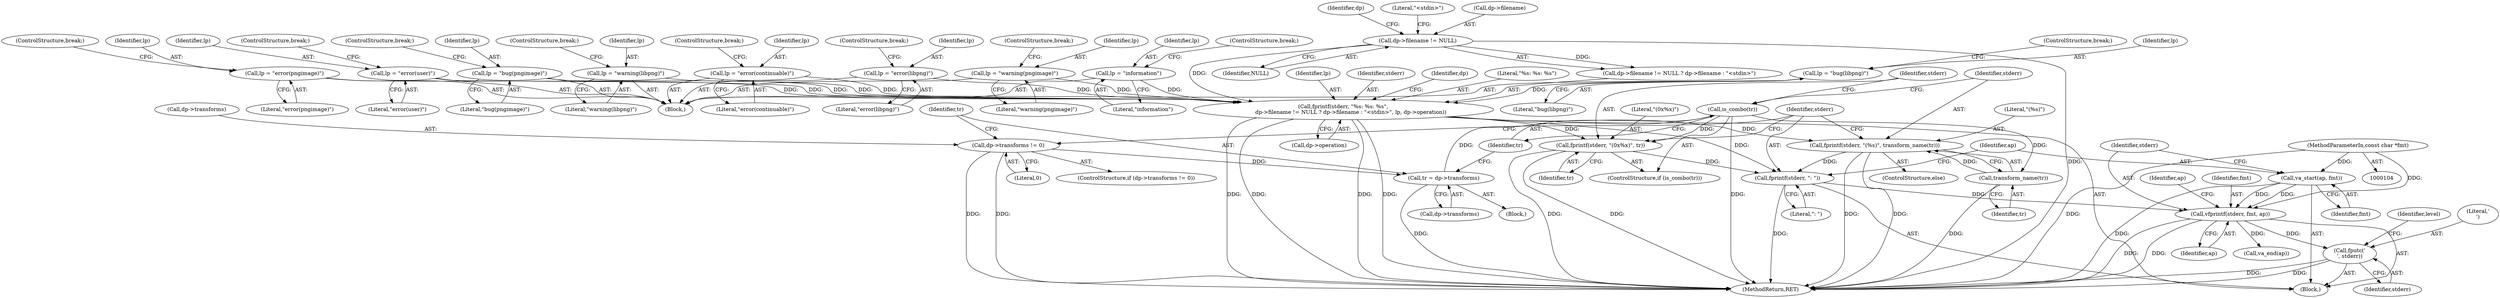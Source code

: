 digraph "0_Android_9d4853418ab2f754c2b63e091c29c5529b8b86ca_22@API" {
"1000237" [label="(Call,fputc('\n', stderr))"];
"1000231" [label="(Call,vfprintf(stderr, fmt, ap))"];
"1000225" [label="(Call,fprintf(stderr, \": \"))"];
"1000220" [label="(Call,fprintf(stderr, \"(%s)\", transform_name(tr)))"];
"1000182" [label="(Call,fprintf(stderr, \"%s: %s: %s\",\n         dp->filename != NULL ? dp->filename : \"<stdin>\", lp, dp->operation))"];
"1000186" [label="(Call,dp->filename != NULL)"];
"1000158" [label="(Call,lp = \"bug(libpng)\")"];
"1000163" [label="(Call,lp = \"error(pngimage)\")"];
"1000168" [label="(Call,lp = \"error(user)\")"];
"1000178" [label="(Call,lp = \"bug(pngimage)\")"];
"1000138" [label="(Call,lp = \"warning(libpng)\")"];
"1000148" [label="(Call,lp = \"error(continuable)\")"];
"1000153" [label="(Call,lp = \"error(libpng)\")"];
"1000143" [label="(Call,lp = \"warning(pngimage)\")"];
"1000133" [label="(Call,lp = \"information\")"];
"1000223" [label="(Call,transform_name(tr))"];
"1000213" [label="(Call,is_combo(tr))"];
"1000207" [label="(Call,tr = dp->transforms)"];
"1000200" [label="(Call,dp->transforms != 0)"];
"1000215" [label="(Call,fprintf(stderr, \"(0x%x)\", tr))"];
"1000228" [label="(Call,va_start(ap, fmt))"];
"1000107" [label="(MethodParameterIn,const char *fmt)"];
"1000195" [label="(Identifier,lp)"];
"1000228" [label="(Call,va_start(ap, fmt))"];
"1000180" [label="(Literal,\"bug(pngimage)\")"];
"1000140" [label="(Literal,\"warning(libpng)\")"];
"1000153" [label="(Call,lp = \"error(libpng)\")"];
"1000235" [label="(Call,va_end(ap))"];
"1000155" [label="(Literal,\"error(libpng)\")"];
"1000150" [label="(Literal,\"error(continuable)\")"];
"1000192" [label="(Identifier,dp)"];
"1000216" [label="(Identifier,stderr)"];
"1000239" [label="(Identifier,stderr)"];
"1000169" [label="(Identifier,lp)"];
"1000145" [label="(Literal,\"warning(pngimage)\")"];
"1000212" [label="(ControlStructure,if (is_combo(tr)))"];
"1000236" [label="(Identifier,ap)"];
"1000217" [label="(Literal,\"(0x%x)\")"];
"1000166" [label="(ControlStructure,break;)"];
"1000181" [label="(ControlStructure,break;)"];
"1000182" [label="(Call,fprintf(stderr, \"%s: %s: %s\",\n         dp->filename != NULL ? dp->filename : \"<stdin>\", lp, dp->operation))"];
"1000194" [label="(Literal,\"<stdin>\")"];
"1000213" [label="(Call,is_combo(tr))"];
"1000226" [label="(Identifier,stderr)"];
"1000141" [label="(ControlStructure,break;)"];
"1000183" [label="(Identifier,stderr)"];
"1000156" [label="(ControlStructure,break;)"];
"1000163" [label="(Call,lp = \"error(pngimage)\")"];
"1000135" [label="(Literal,\"information\")"];
"1000233" [label="(Identifier,fmt)"];
"1000219" [label="(ControlStructure,else)"];
"1000232" [label="(Identifier,stderr)"];
"1000209" [label="(Call,dp->transforms)"];
"1000185" [label="(Call,dp->filename != NULL ? dp->filename : \"<stdin>\")"];
"1000222" [label="(Literal,\"(%s)\")"];
"1000260" [label="(MethodReturn,RET)"];
"1000229" [label="(Identifier,ap)"];
"1000134" [label="(Identifier,lp)"];
"1000220" [label="(Call,fprintf(stderr, \"(%s)\", transform_name(tr)))"];
"1000207" [label="(Call,tr = dp->transforms)"];
"1000238" [label="(Literal,'\n')"];
"1000126" [label="(Block,)"];
"1000199" [label="(ControlStructure,if (dp->transforms != 0))"];
"1000158" [label="(Call,lp = \"bug(libpng)\")"];
"1000214" [label="(Identifier,tr)"];
"1000204" [label="(Literal,0)"];
"1000234" [label="(Identifier,ap)"];
"1000171" [label="(ControlStructure,break;)"];
"1000143" [label="(Call,lp = \"warning(pngimage)\")"];
"1000154" [label="(Identifier,lp)"];
"1000138" [label="(Call,lp = \"warning(libpng)\")"];
"1000237" [label="(Call,fputc('\n', stderr))"];
"1000170" [label="(Literal,\"error(user)\")"];
"1000223" [label="(Call,transform_name(tr))"];
"1000151" [label="(ControlStructure,break;)"];
"1000164" [label="(Identifier,lp)"];
"1000165" [label="(Literal,\"error(pngimage)\")"];
"1000107" [label="(MethodParameterIn,const char *fmt)"];
"1000202" [label="(Identifier,dp)"];
"1000149" [label="(Identifier,lp)"];
"1000187" [label="(Call,dp->filename)"];
"1000196" [label="(Call,dp->operation)"];
"1000225" [label="(Call,fprintf(stderr, \": \"))"];
"1000231" [label="(Call,vfprintf(stderr, fmt, ap))"];
"1000148" [label="(Call,lp = \"error(continuable)\")"];
"1000146" [label="(ControlStructure,break;)"];
"1000243" [label="(Identifier,level)"];
"1000190" [label="(Identifier,NULL)"];
"1000144" [label="(Identifier,lp)"];
"1000200" [label="(Call,dp->transforms != 0)"];
"1000168" [label="(Call,lp = \"error(user)\")"];
"1000227" [label="(Literal,\": \")"];
"1000186" [label="(Call,dp->filename != NULL)"];
"1000136" [label="(ControlStructure,break;)"];
"1000161" [label="(ControlStructure,break;)"];
"1000160" [label="(Literal,\"bug(libpng)\")"];
"1000131" [label="(Block,)"];
"1000133" [label="(Call,lp = \"information\")"];
"1000221" [label="(Identifier,stderr)"];
"1000230" [label="(Identifier,fmt)"];
"1000184" [label="(Literal,\"%s: %s: %s\")"];
"1000178" [label="(Call,lp = \"bug(pngimage)\")"];
"1000201" [label="(Call,dp->transforms)"];
"1000139" [label="(Identifier,lp)"];
"1000224" [label="(Identifier,tr)"];
"1000159" [label="(Identifier,lp)"];
"1000208" [label="(Identifier,tr)"];
"1000218" [label="(Identifier,tr)"];
"1000179" [label="(Identifier,lp)"];
"1000205" [label="(Block,)"];
"1000215" [label="(Call,fprintf(stderr, \"(0x%x)\", tr))"];
"1000237" -> "1000126"  [label="AST: "];
"1000237" -> "1000239"  [label="CFG: "];
"1000238" -> "1000237"  [label="AST: "];
"1000239" -> "1000237"  [label="AST: "];
"1000243" -> "1000237"  [label="CFG: "];
"1000237" -> "1000260"  [label="DDG: "];
"1000237" -> "1000260"  [label="DDG: "];
"1000231" -> "1000237"  [label="DDG: "];
"1000231" -> "1000126"  [label="AST: "];
"1000231" -> "1000234"  [label="CFG: "];
"1000232" -> "1000231"  [label="AST: "];
"1000233" -> "1000231"  [label="AST: "];
"1000234" -> "1000231"  [label="AST: "];
"1000236" -> "1000231"  [label="CFG: "];
"1000231" -> "1000260"  [label="DDG: "];
"1000231" -> "1000260"  [label="DDG: "];
"1000225" -> "1000231"  [label="DDG: "];
"1000228" -> "1000231"  [label="DDG: "];
"1000228" -> "1000231"  [label="DDG: "];
"1000107" -> "1000231"  [label="DDG: "];
"1000231" -> "1000235"  [label="DDG: "];
"1000225" -> "1000126"  [label="AST: "];
"1000225" -> "1000227"  [label="CFG: "];
"1000226" -> "1000225"  [label="AST: "];
"1000227" -> "1000225"  [label="AST: "];
"1000229" -> "1000225"  [label="CFG: "];
"1000225" -> "1000260"  [label="DDG: "];
"1000220" -> "1000225"  [label="DDG: "];
"1000215" -> "1000225"  [label="DDG: "];
"1000182" -> "1000225"  [label="DDG: "];
"1000220" -> "1000219"  [label="AST: "];
"1000220" -> "1000223"  [label="CFG: "];
"1000221" -> "1000220"  [label="AST: "];
"1000222" -> "1000220"  [label="AST: "];
"1000223" -> "1000220"  [label="AST: "];
"1000226" -> "1000220"  [label="CFG: "];
"1000220" -> "1000260"  [label="DDG: "];
"1000220" -> "1000260"  [label="DDG: "];
"1000182" -> "1000220"  [label="DDG: "];
"1000223" -> "1000220"  [label="DDG: "];
"1000182" -> "1000126"  [label="AST: "];
"1000182" -> "1000196"  [label="CFG: "];
"1000183" -> "1000182"  [label="AST: "];
"1000184" -> "1000182"  [label="AST: "];
"1000185" -> "1000182"  [label="AST: "];
"1000195" -> "1000182"  [label="AST: "];
"1000196" -> "1000182"  [label="AST: "];
"1000202" -> "1000182"  [label="CFG: "];
"1000182" -> "1000260"  [label="DDG: "];
"1000182" -> "1000260"  [label="DDG: "];
"1000182" -> "1000260"  [label="DDG: "];
"1000182" -> "1000260"  [label="DDG: "];
"1000186" -> "1000182"  [label="DDG: "];
"1000158" -> "1000182"  [label="DDG: "];
"1000163" -> "1000182"  [label="DDG: "];
"1000168" -> "1000182"  [label="DDG: "];
"1000178" -> "1000182"  [label="DDG: "];
"1000138" -> "1000182"  [label="DDG: "];
"1000148" -> "1000182"  [label="DDG: "];
"1000153" -> "1000182"  [label="DDG: "];
"1000143" -> "1000182"  [label="DDG: "];
"1000133" -> "1000182"  [label="DDG: "];
"1000182" -> "1000215"  [label="DDG: "];
"1000186" -> "1000185"  [label="AST: "];
"1000186" -> "1000190"  [label="CFG: "];
"1000187" -> "1000186"  [label="AST: "];
"1000190" -> "1000186"  [label="AST: "];
"1000192" -> "1000186"  [label="CFG: "];
"1000194" -> "1000186"  [label="CFG: "];
"1000186" -> "1000260"  [label="DDG: "];
"1000186" -> "1000185"  [label="DDG: "];
"1000158" -> "1000131"  [label="AST: "];
"1000158" -> "1000160"  [label="CFG: "];
"1000159" -> "1000158"  [label="AST: "];
"1000160" -> "1000158"  [label="AST: "];
"1000161" -> "1000158"  [label="CFG: "];
"1000163" -> "1000131"  [label="AST: "];
"1000163" -> "1000165"  [label="CFG: "];
"1000164" -> "1000163"  [label="AST: "];
"1000165" -> "1000163"  [label="AST: "];
"1000166" -> "1000163"  [label="CFG: "];
"1000168" -> "1000131"  [label="AST: "];
"1000168" -> "1000170"  [label="CFG: "];
"1000169" -> "1000168"  [label="AST: "];
"1000170" -> "1000168"  [label="AST: "];
"1000171" -> "1000168"  [label="CFG: "];
"1000178" -> "1000131"  [label="AST: "];
"1000178" -> "1000180"  [label="CFG: "];
"1000179" -> "1000178"  [label="AST: "];
"1000180" -> "1000178"  [label="AST: "];
"1000181" -> "1000178"  [label="CFG: "];
"1000138" -> "1000131"  [label="AST: "];
"1000138" -> "1000140"  [label="CFG: "];
"1000139" -> "1000138"  [label="AST: "];
"1000140" -> "1000138"  [label="AST: "];
"1000141" -> "1000138"  [label="CFG: "];
"1000148" -> "1000131"  [label="AST: "];
"1000148" -> "1000150"  [label="CFG: "];
"1000149" -> "1000148"  [label="AST: "];
"1000150" -> "1000148"  [label="AST: "];
"1000151" -> "1000148"  [label="CFG: "];
"1000153" -> "1000131"  [label="AST: "];
"1000153" -> "1000155"  [label="CFG: "];
"1000154" -> "1000153"  [label="AST: "];
"1000155" -> "1000153"  [label="AST: "];
"1000156" -> "1000153"  [label="CFG: "];
"1000143" -> "1000131"  [label="AST: "];
"1000143" -> "1000145"  [label="CFG: "];
"1000144" -> "1000143"  [label="AST: "];
"1000145" -> "1000143"  [label="AST: "];
"1000146" -> "1000143"  [label="CFG: "];
"1000133" -> "1000131"  [label="AST: "];
"1000133" -> "1000135"  [label="CFG: "];
"1000134" -> "1000133"  [label="AST: "];
"1000135" -> "1000133"  [label="AST: "];
"1000136" -> "1000133"  [label="CFG: "];
"1000223" -> "1000224"  [label="CFG: "];
"1000224" -> "1000223"  [label="AST: "];
"1000223" -> "1000260"  [label="DDG: "];
"1000213" -> "1000223"  [label="DDG: "];
"1000213" -> "1000212"  [label="AST: "];
"1000213" -> "1000214"  [label="CFG: "];
"1000214" -> "1000213"  [label="AST: "];
"1000216" -> "1000213"  [label="CFG: "];
"1000221" -> "1000213"  [label="CFG: "];
"1000213" -> "1000260"  [label="DDG: "];
"1000207" -> "1000213"  [label="DDG: "];
"1000213" -> "1000215"  [label="DDG: "];
"1000207" -> "1000205"  [label="AST: "];
"1000207" -> "1000209"  [label="CFG: "];
"1000208" -> "1000207"  [label="AST: "];
"1000209" -> "1000207"  [label="AST: "];
"1000214" -> "1000207"  [label="CFG: "];
"1000207" -> "1000260"  [label="DDG: "];
"1000200" -> "1000207"  [label="DDG: "];
"1000200" -> "1000199"  [label="AST: "];
"1000200" -> "1000204"  [label="CFG: "];
"1000201" -> "1000200"  [label="AST: "];
"1000204" -> "1000200"  [label="AST: "];
"1000208" -> "1000200"  [label="CFG: "];
"1000226" -> "1000200"  [label="CFG: "];
"1000200" -> "1000260"  [label="DDG: "];
"1000200" -> "1000260"  [label="DDG: "];
"1000215" -> "1000212"  [label="AST: "];
"1000215" -> "1000218"  [label="CFG: "];
"1000216" -> "1000215"  [label="AST: "];
"1000217" -> "1000215"  [label="AST: "];
"1000218" -> "1000215"  [label="AST: "];
"1000226" -> "1000215"  [label="CFG: "];
"1000215" -> "1000260"  [label="DDG: "];
"1000215" -> "1000260"  [label="DDG: "];
"1000228" -> "1000126"  [label="AST: "];
"1000228" -> "1000230"  [label="CFG: "];
"1000229" -> "1000228"  [label="AST: "];
"1000230" -> "1000228"  [label="AST: "];
"1000232" -> "1000228"  [label="CFG: "];
"1000228" -> "1000260"  [label="DDG: "];
"1000107" -> "1000228"  [label="DDG: "];
"1000107" -> "1000104"  [label="AST: "];
"1000107" -> "1000260"  [label="DDG: "];
}
